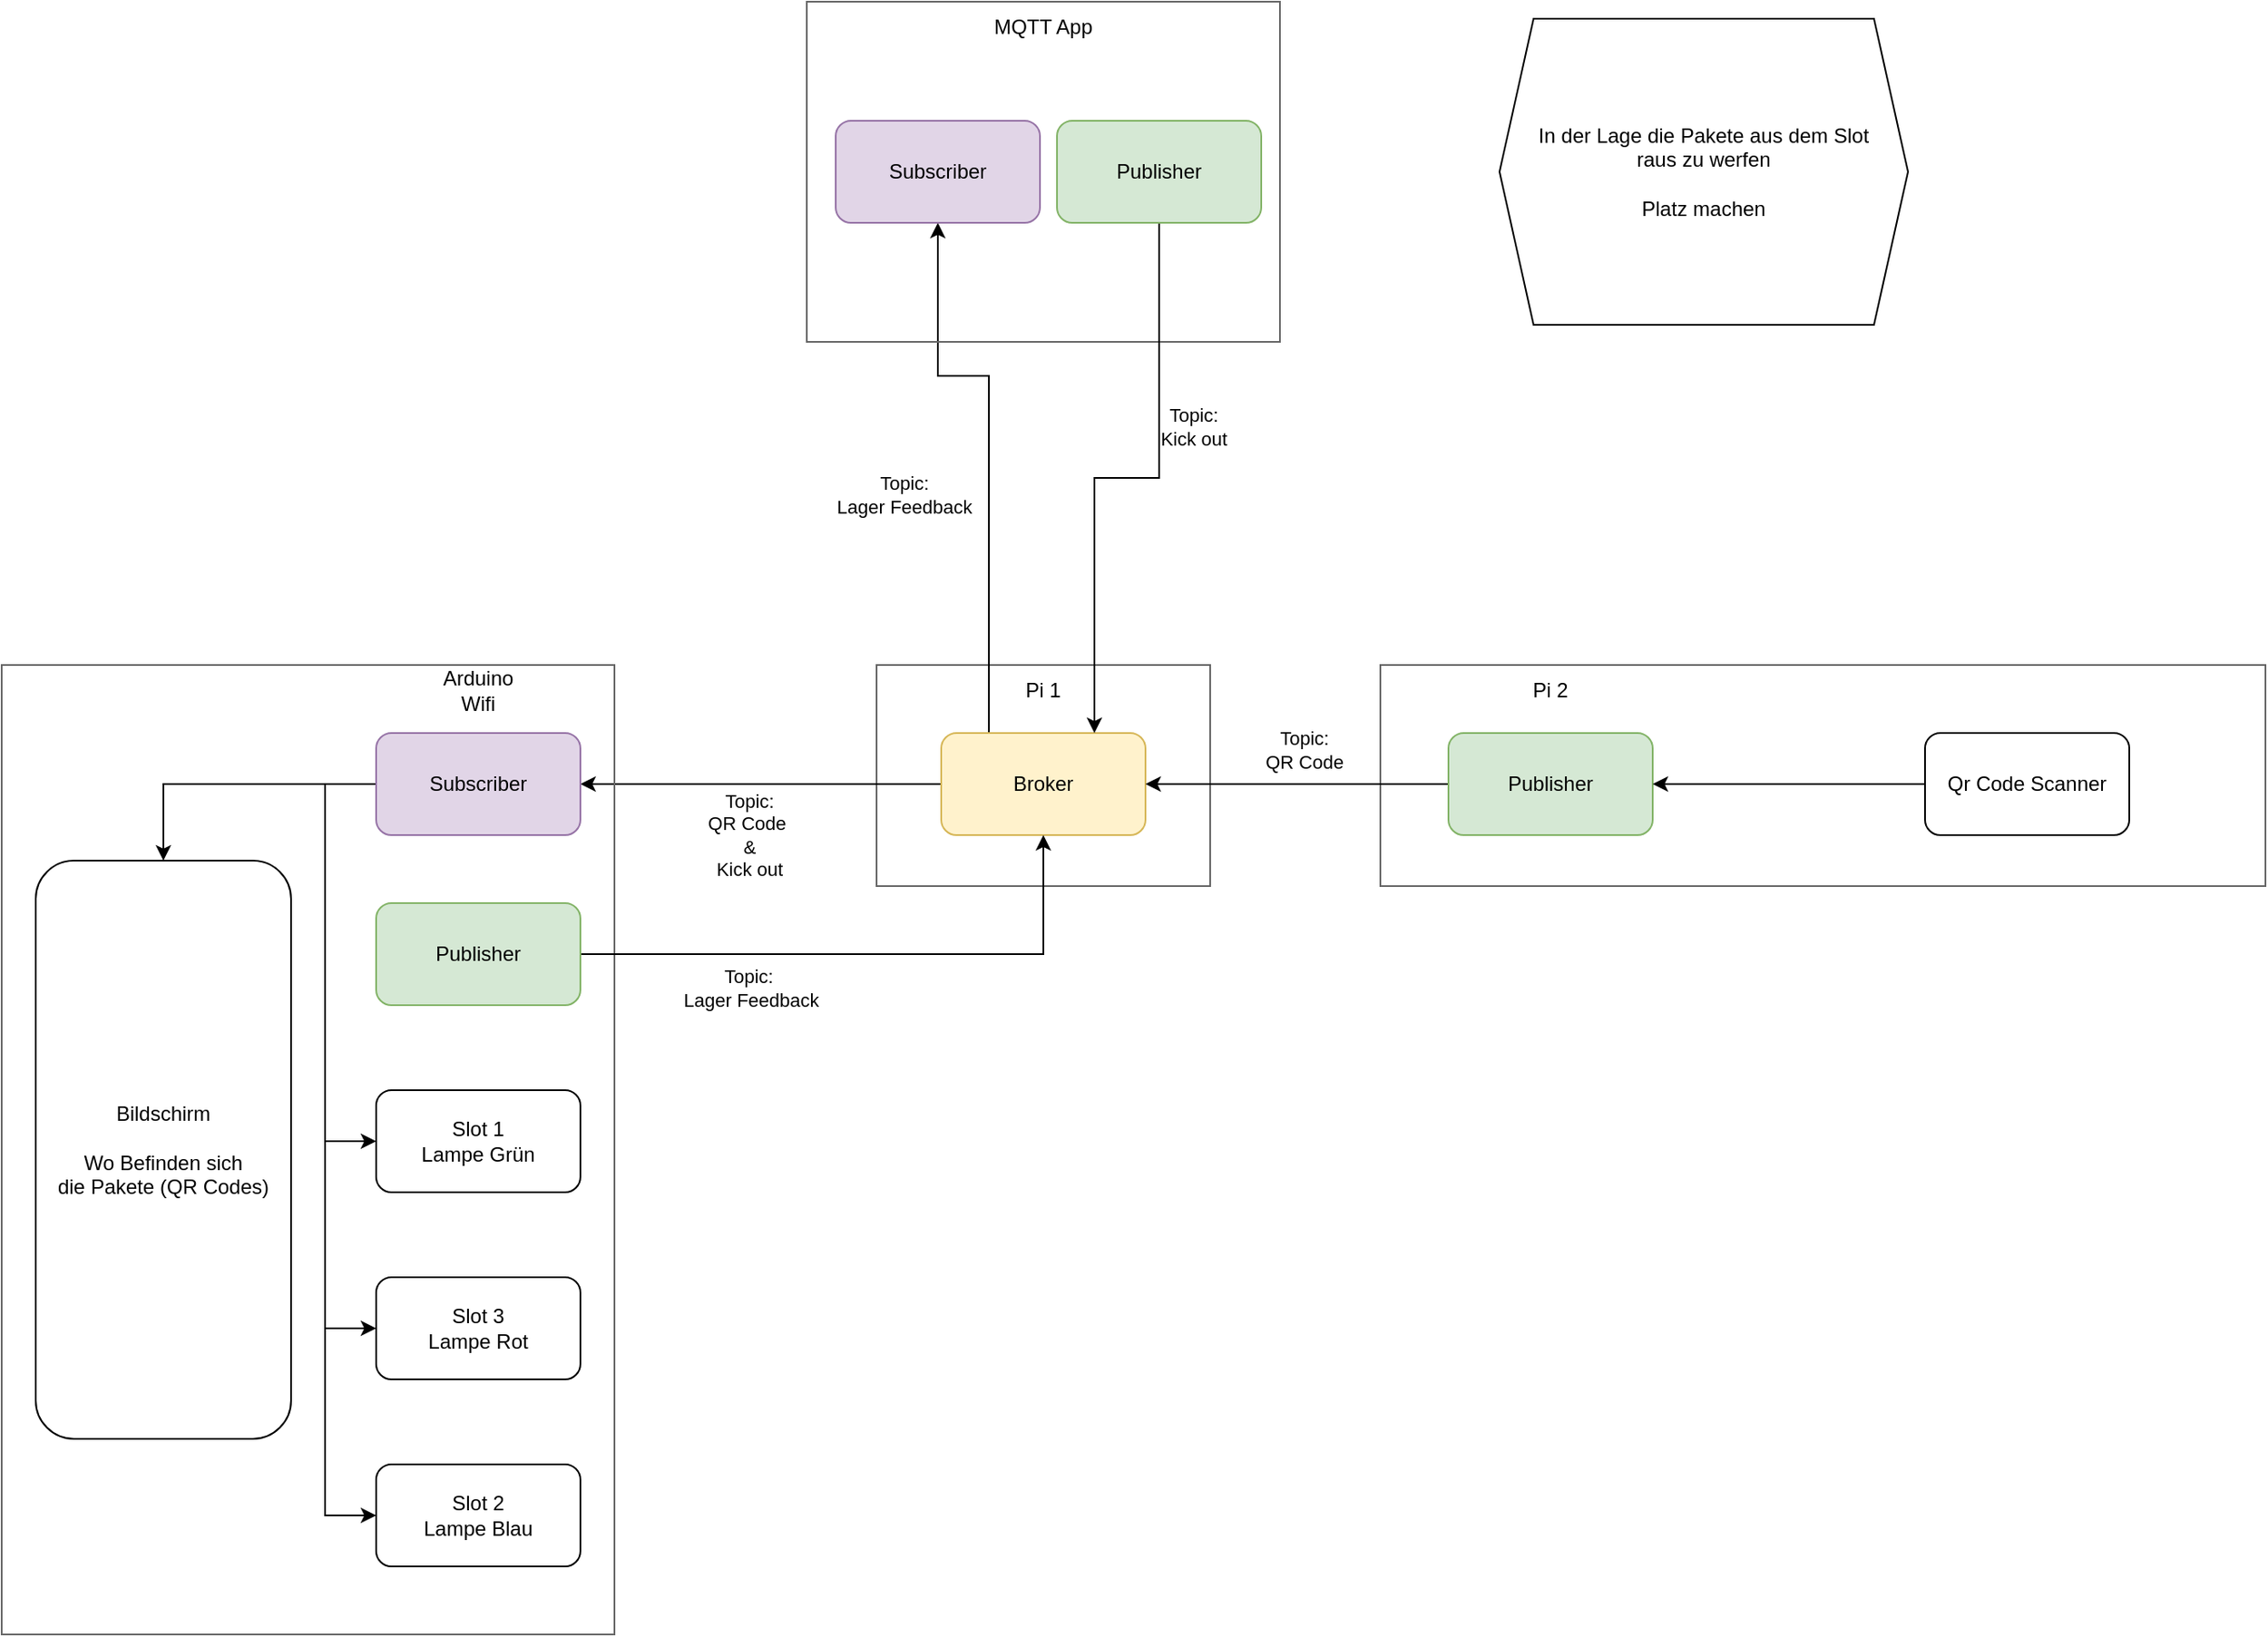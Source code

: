 <mxfile version="22.1.18" type="device">
  <diagram name="Seite-1" id="2i8UVl7ugPdcsJV7BgEA">
    <mxGraphModel dx="2261" dy="2005" grid="1" gridSize="10" guides="1" tooltips="1" connect="1" arrows="1" fold="1" page="1" pageScale="1" pageWidth="827" pageHeight="1169" math="0" shadow="0">
      <root>
        <mxCell id="0" />
        <mxCell id="1" parent="0" />
        <mxCell id="4MKlCdPZLCAiAoe8mpV1-1" value="" style="rounded=0;whiteSpace=wrap;html=1;fillColor=none;fontColor=#333333;strokeColor=#666666;" parent="1" vertex="1">
          <mxGeometry x="294" y="290" width="196" height="130" as="geometry" />
        </mxCell>
        <mxCell id="4MKlCdPZLCAiAoe8mpV1-2" value="Pi 1" style="text;html=1;align=center;verticalAlign=middle;whiteSpace=wrap;rounded=0;" parent="1" vertex="1">
          <mxGeometry x="362" y="290" width="60" height="30" as="geometry" />
        </mxCell>
        <mxCell id="4MKlCdPZLCAiAoe8mpV1-14" style="edgeStyle=orthogonalEdgeStyle;rounded=0;orthogonalLoop=1;jettySize=auto;html=1;entryX=1;entryY=0.5;entryDx=0;entryDy=0;" parent="1" source="4MKlCdPZLCAiAoe8mpV1-3" target="4MKlCdPZLCAiAoe8mpV1-11" edge="1">
          <mxGeometry relative="1" as="geometry" />
        </mxCell>
        <mxCell id="4MKlCdPZLCAiAoe8mpV1-29" value="Topic:&lt;br&gt;QR Code&amp;nbsp;&lt;div&gt;&amp;amp;&lt;/div&gt;&lt;div&gt;Kick out&lt;/div&gt;" style="edgeLabel;html=1;align=center;verticalAlign=middle;resizable=0;points=[];" parent="4MKlCdPZLCAiAoe8mpV1-14" vertex="1" connectable="0">
          <mxGeometry x="0.066" y="2" relative="1" as="geometry">
            <mxPoint y="28" as="offset" />
          </mxGeometry>
        </mxCell>
        <mxCell id="4MKlCdPZLCAiAoe8mpV1-20" style="edgeStyle=orthogonalEdgeStyle;rounded=0;orthogonalLoop=1;jettySize=auto;html=1;" parent="1" source="4MKlCdPZLCAiAoe8mpV1-3" target="4MKlCdPZLCAiAoe8mpV1-18" edge="1">
          <mxGeometry relative="1" as="geometry">
            <Array as="points">
              <mxPoint x="360" y="120" />
              <mxPoint x="330" y="120" />
            </Array>
          </mxGeometry>
        </mxCell>
        <mxCell id="4MKlCdPZLCAiAoe8mpV1-28" value="Topic:&lt;br&gt;Lager Feedback" style="edgeLabel;html=1;align=center;verticalAlign=middle;resizable=0;points=[];" parent="4MKlCdPZLCAiAoe8mpV1-20" vertex="1" connectable="0">
          <mxGeometry x="-0.139" y="2" relative="1" as="geometry">
            <mxPoint x="-48" y="2" as="offset" />
          </mxGeometry>
        </mxCell>
        <mxCell id="4MKlCdPZLCAiAoe8mpV1-3" value="Broker" style="rounded=1;whiteSpace=wrap;html=1;fillColor=#fff2cc;strokeColor=#d6b656;" parent="1" vertex="1">
          <mxGeometry x="332" y="330" width="120" height="60" as="geometry" />
        </mxCell>
        <mxCell id="4MKlCdPZLCAiAoe8mpV1-4" value="" style="rounded=0;whiteSpace=wrap;html=1;fillColor=none;fontColor=#333333;strokeColor=#666666;" parent="1" vertex="1">
          <mxGeometry x="590" y="290" width="520" height="130" as="geometry" />
        </mxCell>
        <mxCell id="4MKlCdPZLCAiAoe8mpV1-5" value="Pi 2" style="text;html=1;align=center;verticalAlign=middle;whiteSpace=wrap;rounded=0;" parent="1" vertex="1">
          <mxGeometry x="660" y="290" width="60" height="30" as="geometry" />
        </mxCell>
        <mxCell id="4MKlCdPZLCAiAoe8mpV1-9" style="edgeStyle=orthogonalEdgeStyle;rounded=0;orthogonalLoop=1;jettySize=auto;html=1;" parent="1" source="4MKlCdPZLCAiAoe8mpV1-6" target="4MKlCdPZLCAiAoe8mpV1-3" edge="1">
          <mxGeometry relative="1" as="geometry" />
        </mxCell>
        <mxCell id="4MKlCdPZLCAiAoe8mpV1-12" value="Topic:&lt;br&gt;QR Code" style="edgeLabel;html=1;align=center;verticalAlign=middle;resizable=0;points=[];" parent="4MKlCdPZLCAiAoe8mpV1-9" vertex="1" connectable="0">
          <mxGeometry x="0.107" y="3" relative="1" as="geometry">
            <mxPoint x="13" y="-23" as="offset" />
          </mxGeometry>
        </mxCell>
        <mxCell id="4MKlCdPZLCAiAoe8mpV1-6" value="Publisher" style="rounded=1;whiteSpace=wrap;html=1;fillColor=#d5e8d4;strokeColor=#82b366;" parent="1" vertex="1">
          <mxGeometry x="630" y="330" width="120" height="60" as="geometry" />
        </mxCell>
        <mxCell id="4MKlCdPZLCAiAoe8mpV1-8" style="edgeStyle=orthogonalEdgeStyle;rounded=0;orthogonalLoop=1;jettySize=auto;html=1;" parent="1" source="4MKlCdPZLCAiAoe8mpV1-7" target="4MKlCdPZLCAiAoe8mpV1-6" edge="1">
          <mxGeometry relative="1" as="geometry" />
        </mxCell>
        <mxCell id="4MKlCdPZLCAiAoe8mpV1-7" value="Qr Code Scanner" style="rounded=1;whiteSpace=wrap;html=1;" parent="1" vertex="1">
          <mxGeometry x="910" y="330" width="120" height="60" as="geometry" />
        </mxCell>
        <mxCell id="4MKlCdPZLCAiAoe8mpV1-10" value="" style="rounded=0;whiteSpace=wrap;html=1;fillColor=none;fontColor=#333333;strokeColor=#666666;" parent="1" vertex="1">
          <mxGeometry x="-220" y="290" width="360" height="570" as="geometry" />
        </mxCell>
        <mxCell id="4MKlCdPZLCAiAoe8mpV1-36" style="edgeStyle=orthogonalEdgeStyle;rounded=0;orthogonalLoop=1;jettySize=auto;html=1;" parent="1" source="4MKlCdPZLCAiAoe8mpV1-11" target="4MKlCdPZLCAiAoe8mpV1-23" edge="1">
          <mxGeometry relative="1" as="geometry" />
        </mxCell>
        <mxCell id="4MKlCdPZLCAiAoe8mpV1-39" style="edgeStyle=orthogonalEdgeStyle;rounded=0;orthogonalLoop=1;jettySize=auto;html=1;entryX=0;entryY=0.5;entryDx=0;entryDy=0;" parent="1" source="4MKlCdPZLCAiAoe8mpV1-11" target="4MKlCdPZLCAiAoe8mpV1-31" edge="1">
          <mxGeometry relative="1" as="geometry">
            <Array as="points">
              <mxPoint x="-30" y="360" />
              <mxPoint x="-30" y="570" />
            </Array>
          </mxGeometry>
        </mxCell>
        <mxCell id="4MKlCdPZLCAiAoe8mpV1-40" style="edgeStyle=orthogonalEdgeStyle;rounded=0;orthogonalLoop=1;jettySize=auto;html=1;entryX=0;entryY=0.5;entryDx=0;entryDy=0;" parent="1" source="4MKlCdPZLCAiAoe8mpV1-11" target="4MKlCdPZLCAiAoe8mpV1-33" edge="1">
          <mxGeometry relative="1" as="geometry">
            <Array as="points">
              <mxPoint x="-30" y="360" />
              <mxPoint x="-30" y="680" />
            </Array>
          </mxGeometry>
        </mxCell>
        <mxCell id="4MKlCdPZLCAiAoe8mpV1-42" style="edgeStyle=orthogonalEdgeStyle;rounded=0;orthogonalLoop=1;jettySize=auto;html=1;entryX=0;entryY=0.5;entryDx=0;entryDy=0;" parent="1" source="4MKlCdPZLCAiAoe8mpV1-11" target="4MKlCdPZLCAiAoe8mpV1-32" edge="1">
          <mxGeometry relative="1" as="geometry">
            <Array as="points">
              <mxPoint x="-30" y="360" />
              <mxPoint x="-30" y="790" />
            </Array>
          </mxGeometry>
        </mxCell>
        <mxCell id="4MKlCdPZLCAiAoe8mpV1-11" value="Subscriber" style="rounded=1;whiteSpace=wrap;html=1;fillColor=#e1d5e7;strokeColor=#9673a6;" parent="1" vertex="1">
          <mxGeometry y="330" width="120" height="60" as="geometry" />
        </mxCell>
        <mxCell id="4MKlCdPZLCAiAoe8mpV1-15" value="Arduino Wifi" style="text;html=1;align=center;verticalAlign=middle;whiteSpace=wrap;rounded=0;" parent="1" vertex="1">
          <mxGeometry x="30" y="290" width="60" height="30" as="geometry" />
        </mxCell>
        <mxCell id="4MKlCdPZLCAiAoe8mpV1-16" value="" style="rounded=0;whiteSpace=wrap;html=1;fillColor=none;fontColor=#333333;strokeColor=#666666;" parent="1" vertex="1">
          <mxGeometry x="253" y="-100" width="278" height="200" as="geometry" />
        </mxCell>
        <mxCell id="4MKlCdPZLCAiAoe8mpV1-17" value="MQTT App" style="text;html=1;align=center;verticalAlign=middle;whiteSpace=wrap;rounded=0;" parent="1" vertex="1">
          <mxGeometry x="362" y="-100" width="60" height="30" as="geometry" />
        </mxCell>
        <mxCell id="4MKlCdPZLCAiAoe8mpV1-18" value="Subscriber" style="rounded=1;whiteSpace=wrap;html=1;fillColor=#e1d5e7;strokeColor=#9673a6;" parent="1" vertex="1">
          <mxGeometry x="270" y="-30" width="120" height="60" as="geometry" />
        </mxCell>
        <mxCell id="4MKlCdPZLCAiAoe8mpV1-22" style="edgeStyle=orthogonalEdgeStyle;rounded=0;orthogonalLoop=1;jettySize=auto;html=1;entryX=0.75;entryY=0;entryDx=0;entryDy=0;" parent="1" source="4MKlCdPZLCAiAoe8mpV1-19" target="4MKlCdPZLCAiAoe8mpV1-3" edge="1">
          <mxGeometry relative="1" as="geometry" />
        </mxCell>
        <mxCell id="4MKlCdPZLCAiAoe8mpV1-26" value="Topic:&lt;br&gt;Kick out" style="edgeLabel;html=1;align=center;verticalAlign=middle;resizable=0;points=[];" parent="4MKlCdPZLCAiAoe8mpV1-22" vertex="1" connectable="0">
          <mxGeometry x="-0.385" y="2" relative="1" as="geometry">
            <mxPoint x="18" y="16" as="offset" />
          </mxGeometry>
        </mxCell>
        <mxCell id="4MKlCdPZLCAiAoe8mpV1-19" value="Publisher" style="rounded=1;whiteSpace=wrap;html=1;fillColor=#d5e8d4;strokeColor=#82b366;" parent="1" vertex="1">
          <mxGeometry x="400" y="-30" width="120" height="60" as="geometry" />
        </mxCell>
        <mxCell id="4MKlCdPZLCAiAoe8mpV1-23" value="Bildschirm&lt;br&gt;&lt;br&gt;Wo Befinden sich&lt;div&gt;die Pakete (QR Codes)&lt;/div&gt;" style="rounded=1;whiteSpace=wrap;html=1;" parent="1" vertex="1">
          <mxGeometry x="-200" y="405" width="150" height="340" as="geometry" />
        </mxCell>
        <mxCell id="4MKlCdPZLCAiAoe8mpV1-25" value="In der Lage die Pakete aus dem Slot&lt;div&gt;raus zu werfen&lt;br&gt;&lt;br&gt;Platz machen&lt;/div&gt;" style="shape=hexagon;perimeter=hexagonPerimeter2;whiteSpace=wrap;html=1;fixedSize=1;" parent="1" vertex="1">
          <mxGeometry x="660" y="-90" width="240" height="180" as="geometry" />
        </mxCell>
        <mxCell id="4MKlCdPZLCAiAoe8mpV1-31" value="Slot 1&lt;div&gt;Lampe Grün&lt;/div&gt;" style="rounded=1;whiteSpace=wrap;html=1;" parent="1" vertex="1">
          <mxGeometry y="540" width="120" height="60" as="geometry" />
        </mxCell>
        <mxCell id="4MKlCdPZLCAiAoe8mpV1-32" value="Slot 2&lt;div&gt;Lampe Blau&lt;/div&gt;" style="rounded=1;whiteSpace=wrap;html=1;" parent="1" vertex="1">
          <mxGeometry y="760" width="120" height="60" as="geometry" />
        </mxCell>
        <mxCell id="4MKlCdPZLCAiAoe8mpV1-33" value="Slot 3&lt;div&gt;Lampe Rot&lt;/div&gt;" style="rounded=1;whiteSpace=wrap;html=1;" parent="1" vertex="1">
          <mxGeometry y="650" width="120" height="60" as="geometry" />
        </mxCell>
        <mxCell id="4MKlCdPZLCAiAoe8mpV1-37" style="edgeStyle=orthogonalEdgeStyle;rounded=0;orthogonalLoop=1;jettySize=auto;html=1;" parent="1" source="4MKlCdPZLCAiAoe8mpV1-35" target="4MKlCdPZLCAiAoe8mpV1-3" edge="1">
          <mxGeometry relative="1" as="geometry" />
        </mxCell>
        <mxCell id="4MKlCdPZLCAiAoe8mpV1-38" value="Topic:&amp;nbsp;&lt;div&gt;Lager Feedback&lt;/div&gt;" style="edgeLabel;html=1;align=center;verticalAlign=middle;resizable=0;points=[];" parent="4MKlCdPZLCAiAoe8mpV1-37" vertex="1" connectable="0">
          <mxGeometry x="-0.515" y="-1" relative="1" as="geometry">
            <mxPoint x="17" y="19" as="offset" />
          </mxGeometry>
        </mxCell>
        <mxCell id="4MKlCdPZLCAiAoe8mpV1-35" value="Publisher" style="rounded=1;whiteSpace=wrap;html=1;fillColor=#d5e8d4;strokeColor=#82b366;" parent="1" vertex="1">
          <mxGeometry y="430" width="120" height="60" as="geometry" />
        </mxCell>
      </root>
    </mxGraphModel>
  </diagram>
</mxfile>

